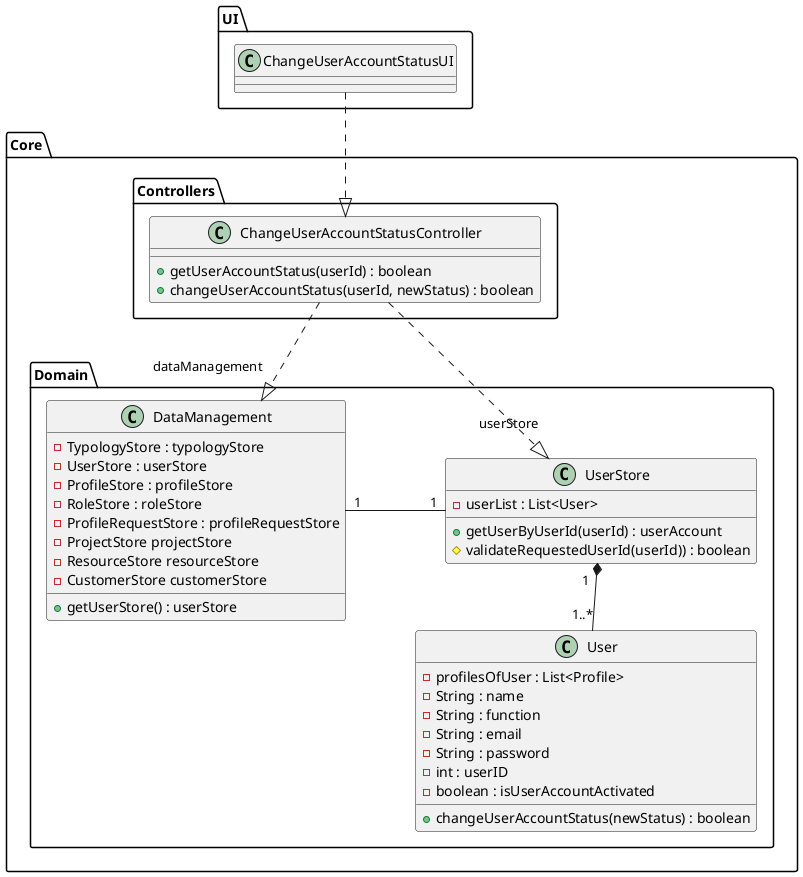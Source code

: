 @startuml



package UI{
    class ChangeUserAccountStatusUI
}

package "Core"{
    package "Controllers" {
    class ChangeUserAccountStatusController{
        +getUserAccountStatus(userId) : boolean
        +changeUserAccountStatus(userId, newStatus) : boolean
    }
    ChangeUserAccountStatusUI ..|> ChangeUserAccountStatusController

    }

    package "Domain"{
       class DataManagement{
           -TypologyStore : typologyStore
           -UserStore : userStore
           -ProfileStore : profileStore
           -RoleStore : roleStore
           -ProfileRequestStore : profileRequestStore
           -ProjectStore projectStore
           -ResourceStore resourceStore
           -CustomerStore customerStore
           +getUserStore() : userStore
       }
       class "UserStore" as UserStore{
           -userList : List<User>
           +getUserByUserId(userId) : userAccount
           #validateRequestedUserId(userId)) : boolean
       }
       class "User" as User{
             - profilesOfUser : List<Profile>
             - String : name
             - String : function
             - String : email
             - String : password
             - int : userID
             - boolean : isUserAccountActivated
        +changeUserAccountStatus(newStatus) : boolean
       }

    ChangeUserAccountStatusController ....|> "dataManagement\n" DataManagement
    ChangeUserAccountStatusController ....|> "userStore\l" UserStore
    DataManagement "1" - "1" UserStore
    UserStore "1  " *-- "1..*" User

skinparam nodesep 100
skinparam ranksep 10

    }
}


@enduml